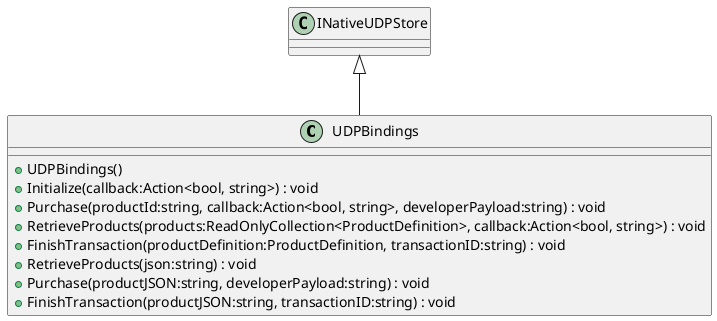 @startuml
class UDPBindings {
    + UDPBindings()
    + Initialize(callback:Action<bool, string>) : void
    + Purchase(productId:string, callback:Action<bool, string>, developerPayload:string) : void
    + RetrieveProducts(products:ReadOnlyCollection<ProductDefinition>, callback:Action<bool, string>) : void
    + FinishTransaction(productDefinition:ProductDefinition, transactionID:string) : void
    + RetrieveProducts(json:string) : void
    + Purchase(productJSON:string, developerPayload:string) : void
    + FinishTransaction(productJSON:string, transactionID:string) : void
}
INativeUDPStore <|-- UDPBindings
@enduml
